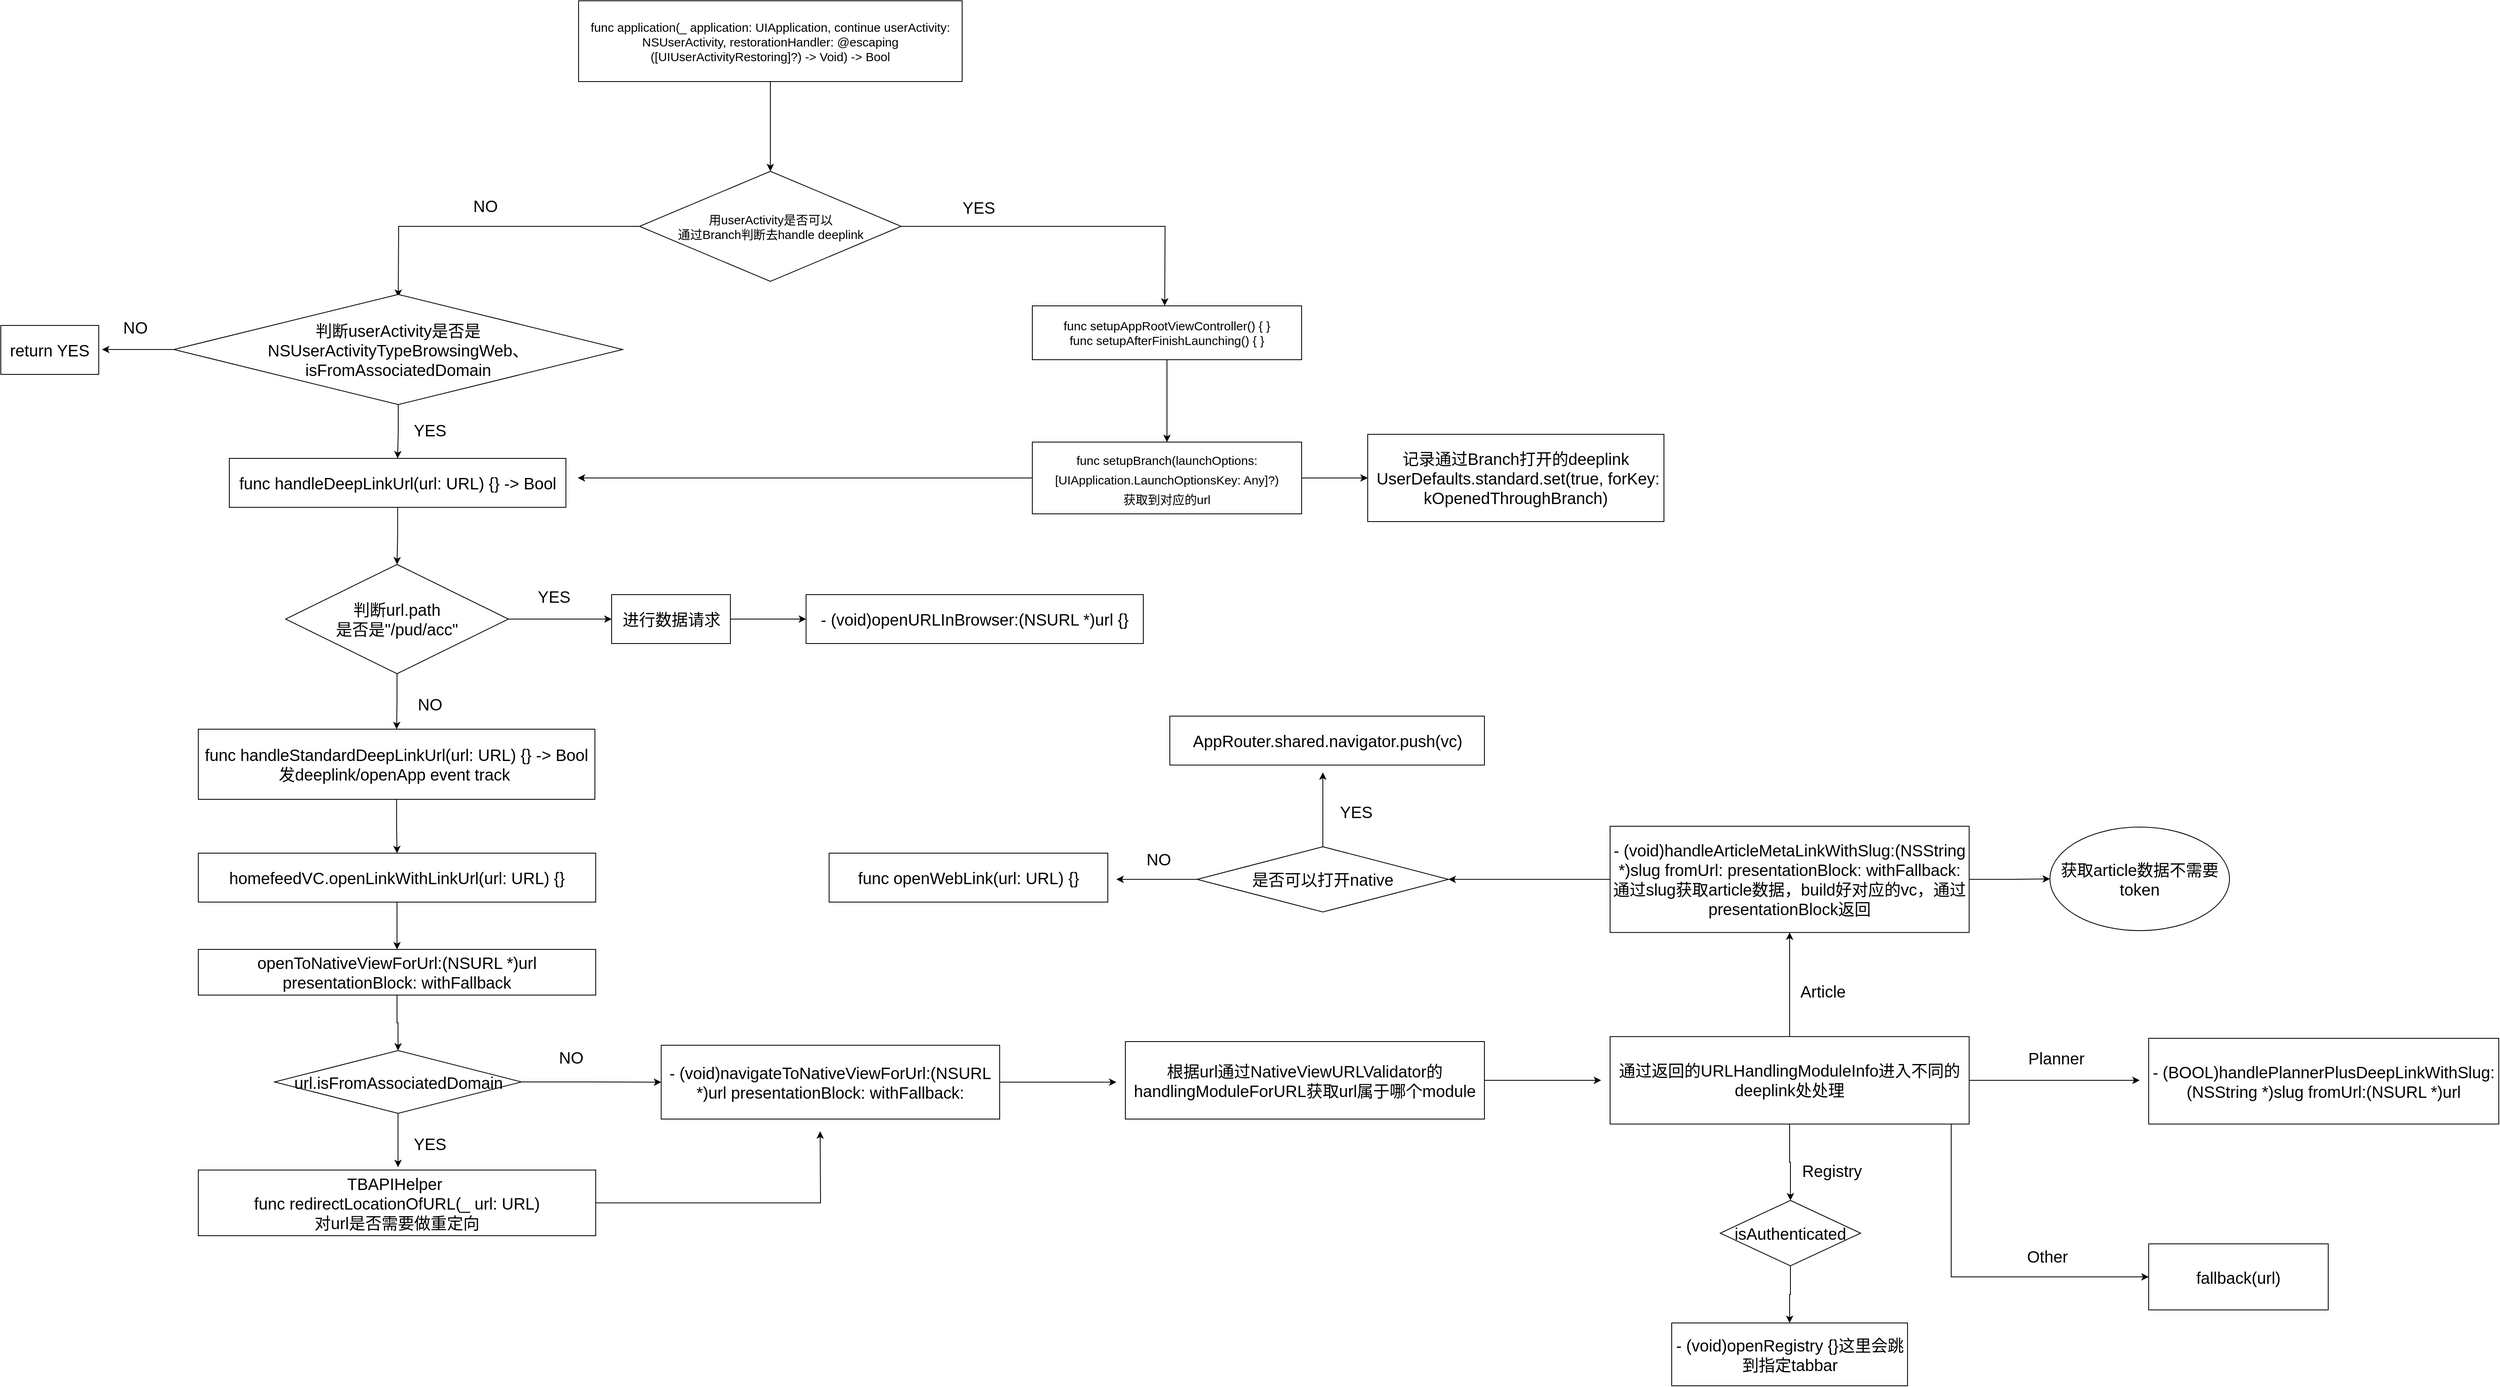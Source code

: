 <mxfile version="20.3.6" type="github">
  <diagram id="FDr8g_7TmeWDJbLXRSmU" name="Page-1">
    <mxGraphModel dx="1892" dy="1064" grid="1" gridSize="11" guides="1" tooltips="1" connect="1" arrows="1" fold="1" page="1" pageScale="1" pageWidth="3300" pageHeight="4681" math="0" shadow="0">
      <root>
        <mxCell id="0" />
        <mxCell id="1" parent="0" />
        <mxCell id="Dw6xoMdAvUMok9ZEsRMh-5" style="edgeStyle=orthogonalEdgeStyle;rounded=0;orthogonalLoop=1;jettySize=auto;html=1;entryX=0.5;entryY=0;entryDx=0;entryDy=0;fontSize=15;" edge="1" parent="1" source="Dw6xoMdAvUMok9ZEsRMh-1" target="Dw6xoMdAvUMok9ZEsRMh-2">
          <mxGeometry relative="1" as="geometry" />
        </mxCell>
        <mxCell id="Dw6xoMdAvUMok9ZEsRMh-1" value="&lt;font style=&quot;font-size: 15px;&quot;&gt;func application(_ application: UIApplication, continue userActivity: NSUserActivity, restorationHandler: @escaping ([UIUserActivityRestoring]?) -&amp;gt; Void) -&amp;gt; Bool&lt;/font&gt;" style="rounded=0;whiteSpace=wrap;html=1;" vertex="1" parent="1">
          <mxGeometry x="760" y="110" width="470" height="99" as="geometry" />
        </mxCell>
        <mxCell id="Dw6xoMdAvUMok9ZEsRMh-7" style="edgeStyle=orthogonalEdgeStyle;rounded=0;orthogonalLoop=1;jettySize=auto;html=1;fontSize=15;entryX=0.434;entryY=-0.005;entryDx=0;entryDy=0;entryPerimeter=0;exitX=1;exitY=0.5;exitDx=0;exitDy=0;" edge="1" parent="1" source="Dw6xoMdAvUMok9ZEsRMh-2">
          <mxGeometry relative="1" as="geometry">
            <mxPoint x="1478.22" y="483.725" as="targetPoint" />
            <mxPoint x="1174.08" y="386.571" as="sourcePoint" />
          </mxGeometry>
        </mxCell>
        <mxCell id="Dw6xoMdAvUMok9ZEsRMh-14" style="edgeStyle=orthogonalEdgeStyle;rounded=0;orthogonalLoop=1;jettySize=auto;html=1;fontSize=20;" edge="1" parent="1" source="Dw6xoMdAvUMok9ZEsRMh-2">
          <mxGeometry relative="1" as="geometry">
            <mxPoint x="539.0" y="473" as="targetPoint" />
          </mxGeometry>
        </mxCell>
        <mxCell id="Dw6xoMdAvUMok9ZEsRMh-2" value="用userActivity是否可以&lt;br&gt;通过Branch判断去handle deeplink" style="rhombus;whiteSpace=wrap;html=1;fontSize=15;" vertex="1" parent="1">
          <mxGeometry x="834.75" y="319" width="320.5" height="135" as="geometry" />
        </mxCell>
        <mxCell id="Dw6xoMdAvUMok9ZEsRMh-10" style="edgeStyle=orthogonalEdgeStyle;rounded=0;orthogonalLoop=1;jettySize=auto;html=1;fontSize=20;" edge="1" parent="1" source="Dw6xoMdAvUMok9ZEsRMh-6" target="Dw6xoMdAvUMok9ZEsRMh-9">
          <mxGeometry relative="1" as="geometry" />
        </mxCell>
        <mxCell id="Dw6xoMdAvUMok9ZEsRMh-6" value="func&amp;nbsp;setupAppRootViewController() { }&lt;br&gt;func&amp;nbsp;setupAfterFinishLaunching() { }&lt;br&gt;" style="rounded=0;whiteSpace=wrap;html=1;fontSize=15;" vertex="1" parent="1">
          <mxGeometry x="1316" y="484" width="330" height="66" as="geometry" />
        </mxCell>
        <mxCell id="Dw6xoMdAvUMok9ZEsRMh-8" value="&lt;span style=&quot;font-size: 20px;&quot;&gt;YES&lt;/span&gt;" style="text;html=1;align=center;verticalAlign=middle;resizable=0;points=[];autosize=1;strokeColor=none;fillColor=none;fontSize=15;" vertex="1" parent="1">
          <mxGeometry x="1217" y="346" width="66" height="33" as="geometry" />
        </mxCell>
        <mxCell id="Dw6xoMdAvUMok9ZEsRMh-30" style="edgeStyle=orthogonalEdgeStyle;rounded=0;orthogonalLoop=1;jettySize=auto;html=1;entryX=0;entryY=0.5;entryDx=0;entryDy=0;fontSize=20;" edge="1" parent="1" source="Dw6xoMdAvUMok9ZEsRMh-9" target="Dw6xoMdAvUMok9ZEsRMh-11">
          <mxGeometry relative="1" as="geometry" />
        </mxCell>
        <mxCell id="Dw6xoMdAvUMok9ZEsRMh-35" style="edgeStyle=orthogonalEdgeStyle;rounded=0;orthogonalLoop=1;jettySize=auto;html=1;fontSize=20;" edge="1" parent="1" source="Dw6xoMdAvUMok9ZEsRMh-9">
          <mxGeometry relative="1" as="geometry">
            <mxPoint x="759" y="695.0" as="targetPoint" />
          </mxGeometry>
        </mxCell>
        <mxCell id="Dw6xoMdAvUMok9ZEsRMh-9" value="&lt;span style=&quot;font-size: 15px;&quot;&gt;func setupBranch(launchOptions: [UIApplication.LaunchOptionsKey: Any]?)&lt;br&gt;获取到对应的url&lt;br&gt;&lt;/span&gt;" style="rounded=0;whiteSpace=wrap;html=1;fontSize=20;" vertex="1" parent="1">
          <mxGeometry x="1316" y="651" width="330" height="88" as="geometry" />
        </mxCell>
        <mxCell id="Dw6xoMdAvUMok9ZEsRMh-11" value="记录通过Branch打开的deeplink&lt;br&gt;&amp;nbsp;UserDefaults.standard.set(true, forKey: kOpenedThroughBranch)" style="rounded=0;whiteSpace=wrap;html=1;fontSize=20;" vertex="1" parent="1">
          <mxGeometry x="1727" y="641.5" width="363" height="107" as="geometry" />
        </mxCell>
        <mxCell id="Dw6xoMdAvUMok9ZEsRMh-15" value="NO" style="text;html=1;strokeColor=none;fillColor=none;align=center;verticalAlign=middle;whiteSpace=wrap;rounded=0;fontSize=20;" vertex="1" parent="1">
          <mxGeometry x="616" y="346" width="60" height="30" as="geometry" />
        </mxCell>
        <mxCell id="Dw6xoMdAvUMok9ZEsRMh-18" style="edgeStyle=orthogonalEdgeStyle;rounded=0;orthogonalLoop=1;jettySize=auto;html=1;fontSize=20;" edge="1" parent="1" source="Dw6xoMdAvUMok9ZEsRMh-16">
          <mxGeometry relative="1" as="geometry">
            <mxPoint x="176" y="537.5" as="targetPoint" />
          </mxGeometry>
        </mxCell>
        <mxCell id="Dw6xoMdAvUMok9ZEsRMh-21" style="edgeStyle=orthogonalEdgeStyle;rounded=0;orthogonalLoop=1;jettySize=auto;html=1;entryX=0.5;entryY=0;entryDx=0;entryDy=0;fontSize=20;" edge="1" parent="1" source="Dw6xoMdAvUMok9ZEsRMh-16" target="Dw6xoMdAvUMok9ZEsRMh-20">
          <mxGeometry relative="1" as="geometry" />
        </mxCell>
        <mxCell id="Dw6xoMdAvUMok9ZEsRMh-16" value="判断userActivity是否是&lt;br&gt;NSUserActivityTypeBrowsingWeb、&lt;br&gt;isFromAssociatedDomain" style="rhombus;whiteSpace=wrap;html=1;fontSize=20;" vertex="1" parent="1">
          <mxGeometry x="264" y="470" width="550" height="135" as="geometry" />
        </mxCell>
        <mxCell id="Dw6xoMdAvUMok9ZEsRMh-17" value="return YES" style="rounded=0;whiteSpace=wrap;html=1;fontSize=20;" vertex="1" parent="1">
          <mxGeometry x="52" y="508" width="120" height="60" as="geometry" />
        </mxCell>
        <mxCell id="Dw6xoMdAvUMok9ZEsRMh-19" value="NO" style="text;html=1;strokeColor=none;fillColor=none;align=center;verticalAlign=middle;whiteSpace=wrap;rounded=0;fontSize=20;" vertex="1" parent="1">
          <mxGeometry x="187" y="495" width="60" height="30" as="geometry" />
        </mxCell>
        <mxCell id="Dw6xoMdAvUMok9ZEsRMh-24" value="" style="edgeStyle=orthogonalEdgeStyle;rounded=0;orthogonalLoop=1;jettySize=auto;html=1;fontSize=20;" edge="1" parent="1" source="Dw6xoMdAvUMok9ZEsRMh-20" target="Dw6xoMdAvUMok9ZEsRMh-23">
          <mxGeometry relative="1" as="geometry" />
        </mxCell>
        <mxCell id="Dw6xoMdAvUMok9ZEsRMh-20" value="func handleDeepLinkUrl(url: URL) {} -&amp;gt; Bool" style="rounded=0;whiteSpace=wrap;html=1;fontSize=20;" vertex="1" parent="1">
          <mxGeometry x="332" y="671" width="412.5" height="60" as="geometry" />
        </mxCell>
        <mxCell id="Dw6xoMdAvUMok9ZEsRMh-22" value="YES" style="text;html=1;strokeColor=none;fillColor=none;align=center;verticalAlign=middle;whiteSpace=wrap;rounded=0;fontSize=20;" vertex="1" parent="1">
          <mxGeometry x="548" y="621" width="60" height="30" as="geometry" />
        </mxCell>
        <mxCell id="Dw6xoMdAvUMok9ZEsRMh-26" value="" style="edgeStyle=orthogonalEdgeStyle;rounded=0;orthogonalLoop=1;jettySize=auto;html=1;fontSize=20;" edge="1" parent="1" source="Dw6xoMdAvUMok9ZEsRMh-23" target="Dw6xoMdAvUMok9ZEsRMh-25">
          <mxGeometry relative="1" as="geometry" />
        </mxCell>
        <mxCell id="Dw6xoMdAvUMok9ZEsRMh-33" value="" style="edgeStyle=orthogonalEdgeStyle;rounded=0;orthogonalLoop=1;jettySize=auto;html=1;fontSize=20;" edge="1" parent="1" source="Dw6xoMdAvUMok9ZEsRMh-23" target="Dw6xoMdAvUMok9ZEsRMh-32">
          <mxGeometry relative="1" as="geometry" />
        </mxCell>
        <mxCell id="Dw6xoMdAvUMok9ZEsRMh-23" value="判断url.path&lt;br&gt;是否是&quot;/pud/acc&quot;" style="rhombus;whiteSpace=wrap;html=1;fontSize=20;rounded=0;" vertex="1" parent="1">
          <mxGeometry x="401" y="801" width="273" height="134" as="geometry" />
        </mxCell>
        <mxCell id="Dw6xoMdAvUMok9ZEsRMh-75" value="" style="edgeStyle=orthogonalEdgeStyle;rounded=0;orthogonalLoop=1;jettySize=auto;html=1;fontSize=20;" edge="1" parent="1" source="Dw6xoMdAvUMok9ZEsRMh-25" target="Dw6xoMdAvUMok9ZEsRMh-74">
          <mxGeometry relative="1" as="geometry" />
        </mxCell>
        <mxCell id="Dw6xoMdAvUMok9ZEsRMh-25" value="进行数据请求" style="whiteSpace=wrap;html=1;fontSize=20;rounded=0;" vertex="1" parent="1">
          <mxGeometry x="800.5" y="838" width="145.5" height="60" as="geometry" />
        </mxCell>
        <mxCell id="Dw6xoMdAvUMok9ZEsRMh-28" value="YES" style="text;html=1;strokeColor=none;fillColor=none;align=center;verticalAlign=middle;whiteSpace=wrap;rounded=0;fontSize=20;" vertex="1" parent="1">
          <mxGeometry x="700" y="825" width="60" height="30" as="geometry" />
        </mxCell>
        <mxCell id="Dw6xoMdAvUMok9ZEsRMh-38" style="edgeStyle=orthogonalEdgeStyle;rounded=0;orthogonalLoop=1;jettySize=auto;html=1;entryX=0.5;entryY=0;entryDx=0;entryDy=0;fontSize=20;" edge="1" parent="1" source="Dw6xoMdAvUMok9ZEsRMh-32" target="Dw6xoMdAvUMok9ZEsRMh-36">
          <mxGeometry relative="1" as="geometry" />
        </mxCell>
        <mxCell id="Dw6xoMdAvUMok9ZEsRMh-32" value="func handleStandardDeepLinkUrl(url: URL) {} -&amp;gt; Bool&lt;br&gt;发deeplink/openApp event track&amp;nbsp;" style="whiteSpace=wrap;html=1;fontSize=20;rounded=0;" vertex="1" parent="1">
          <mxGeometry x="294" y="1003" width="486" height="86" as="geometry" />
        </mxCell>
        <mxCell id="Dw6xoMdAvUMok9ZEsRMh-34" value="NO" style="text;html=1;strokeColor=none;fillColor=none;align=center;verticalAlign=middle;whiteSpace=wrap;rounded=0;fontSize=20;" vertex="1" parent="1">
          <mxGeometry x="548" y="957" width="60" height="30" as="geometry" />
        </mxCell>
        <mxCell id="Dw6xoMdAvUMok9ZEsRMh-41" style="edgeStyle=orthogonalEdgeStyle;rounded=0;orthogonalLoop=1;jettySize=auto;html=1;entryX=0.5;entryY=0;entryDx=0;entryDy=0;fontSize=20;" edge="1" parent="1" source="Dw6xoMdAvUMok9ZEsRMh-36" target="Dw6xoMdAvUMok9ZEsRMh-39">
          <mxGeometry relative="1" as="geometry" />
        </mxCell>
        <mxCell id="Dw6xoMdAvUMok9ZEsRMh-36" value="homefeedVC.openLinkWithLinkUrl(url: URL) {}" style="whiteSpace=wrap;html=1;fontSize=20;rounded=0;" vertex="1" parent="1">
          <mxGeometry x="294" y="1155" width="487" height="60" as="geometry" />
        </mxCell>
        <mxCell id="Dw6xoMdAvUMok9ZEsRMh-43" value="" style="edgeStyle=orthogonalEdgeStyle;rounded=0;orthogonalLoop=1;jettySize=auto;html=1;fontSize=20;" edge="1" parent="1" source="Dw6xoMdAvUMok9ZEsRMh-39" target="Dw6xoMdAvUMok9ZEsRMh-42">
          <mxGeometry relative="1" as="geometry" />
        </mxCell>
        <mxCell id="Dw6xoMdAvUMok9ZEsRMh-39" value="openToNativeViewForUrl:(NSURL *)url presentationBlock: withFallback" style="whiteSpace=wrap;html=1;fontSize=20;rounded=0;" vertex="1" parent="1">
          <mxGeometry x="294" y="1273" width="487" height="56" as="geometry" />
        </mxCell>
        <mxCell id="Dw6xoMdAvUMok9ZEsRMh-49" style="edgeStyle=orthogonalEdgeStyle;rounded=0;orthogonalLoop=1;jettySize=auto;html=1;fontSize=20;" edge="1" parent="1" source="Dw6xoMdAvUMok9ZEsRMh-42">
          <mxGeometry relative="1" as="geometry">
            <mxPoint x="538.75" y="1540" as="targetPoint" />
          </mxGeometry>
        </mxCell>
        <mxCell id="Dw6xoMdAvUMok9ZEsRMh-52" value="" style="edgeStyle=orthogonalEdgeStyle;rounded=0;orthogonalLoop=1;jettySize=auto;html=1;fontSize=20;" edge="1" parent="1" source="Dw6xoMdAvUMok9ZEsRMh-42" target="Dw6xoMdAvUMok9ZEsRMh-51">
          <mxGeometry relative="1" as="geometry" />
        </mxCell>
        <mxCell id="Dw6xoMdAvUMok9ZEsRMh-42" value="url.isFromAssociatedDomain" style="rhombus;whiteSpace=wrap;html=1;fontSize=20;rounded=0;" vertex="1" parent="1">
          <mxGeometry x="387.5" y="1397" width="302.5" height="77" as="geometry" />
        </mxCell>
        <mxCell id="Dw6xoMdAvUMok9ZEsRMh-54" style="edgeStyle=orthogonalEdgeStyle;rounded=0;orthogonalLoop=1;jettySize=auto;html=1;fontSize=20;" edge="1" parent="1" source="Dw6xoMdAvUMok9ZEsRMh-44">
          <mxGeometry relative="1" as="geometry">
            <mxPoint x="1056" y="1496" as="targetPoint" />
          </mxGeometry>
        </mxCell>
        <mxCell id="Dw6xoMdAvUMok9ZEsRMh-44" value="&lt;div&gt;TBAPIHelper&amp;nbsp;&lt;/div&gt;&lt;div&gt;func redirectLocationOfURL(_ url: URL)&lt;/div&gt;&lt;div&gt;对url是否需要做重定向&lt;/div&gt;" style="whiteSpace=wrap;html=1;fontSize=20;rounded=0;" vertex="1" parent="1">
          <mxGeometry x="294" y="1543.5" width="487" height="80.5" as="geometry" />
        </mxCell>
        <mxCell id="Dw6xoMdAvUMok9ZEsRMh-50" value="YES" style="text;html=1;strokeColor=none;fillColor=none;align=center;verticalAlign=middle;whiteSpace=wrap;rounded=0;fontSize=20;" vertex="1" parent="1">
          <mxGeometry x="548" y="1496" width="60" height="30" as="geometry" />
        </mxCell>
        <mxCell id="Dw6xoMdAvUMok9ZEsRMh-57" style="edgeStyle=orthogonalEdgeStyle;rounded=0;orthogonalLoop=1;jettySize=auto;html=1;fontSize=20;" edge="1" parent="1" source="Dw6xoMdAvUMok9ZEsRMh-51">
          <mxGeometry relative="1" as="geometry">
            <mxPoint x="1419" y="1435.75" as="targetPoint" />
          </mxGeometry>
        </mxCell>
        <mxCell id="Dw6xoMdAvUMok9ZEsRMh-51" value="- (void)navigateToNativeViewForUrl:(NSURL *)url presentationBlock: withFallback:" style="whiteSpace=wrap;html=1;fontSize=20;rounded=0;" vertex="1" parent="1">
          <mxGeometry x="861.25" y="1390.5" width="414.75" height="90.5" as="geometry" />
        </mxCell>
        <mxCell id="Dw6xoMdAvUMok9ZEsRMh-53" value="NO" style="text;html=1;strokeColor=none;fillColor=none;align=center;verticalAlign=middle;whiteSpace=wrap;rounded=0;fontSize=20;" vertex="1" parent="1">
          <mxGeometry x="721" y="1390" width="60" height="30" as="geometry" />
        </mxCell>
        <mxCell id="Dw6xoMdAvUMok9ZEsRMh-60" style="edgeStyle=orthogonalEdgeStyle;rounded=0;orthogonalLoop=1;jettySize=auto;html=1;fontSize=20;" edge="1" parent="1" source="Dw6xoMdAvUMok9ZEsRMh-55">
          <mxGeometry relative="1" as="geometry">
            <mxPoint x="2013" y="1433.5" as="targetPoint" />
          </mxGeometry>
        </mxCell>
        <mxCell id="Dw6xoMdAvUMok9ZEsRMh-55" value="根据url通过NativeViewURLValidator的handlingModuleForURL获取url属于哪个module" style="whiteSpace=wrap;html=1;fontSize=20;rounded=0;" vertex="1" parent="1">
          <mxGeometry x="1430" y="1386" width="440" height="95" as="geometry" />
        </mxCell>
        <mxCell id="Dw6xoMdAvUMok9ZEsRMh-63" style="edgeStyle=orthogonalEdgeStyle;rounded=0;orthogonalLoop=1;jettySize=auto;html=1;fontSize=20;entryX=0.5;entryY=1;entryDx=0;entryDy=0;" edge="1" parent="1" source="Dw6xoMdAvUMok9ZEsRMh-58" target="Dw6xoMdAvUMok9ZEsRMh-61">
          <mxGeometry relative="1" as="geometry">
            <mxPoint x="2244" y="1298" as="targetPoint" />
          </mxGeometry>
        </mxCell>
        <mxCell id="Dw6xoMdAvUMok9ZEsRMh-84" value="" style="edgeStyle=orthogonalEdgeStyle;rounded=0;orthogonalLoop=1;jettySize=auto;html=1;fontSize=20;" edge="1" parent="1" source="Dw6xoMdAvUMok9ZEsRMh-58" target="Dw6xoMdAvUMok9ZEsRMh-83">
          <mxGeometry relative="1" as="geometry" />
        </mxCell>
        <mxCell id="Dw6xoMdAvUMok9ZEsRMh-90" style="edgeStyle=orthogonalEdgeStyle;rounded=0;orthogonalLoop=1;jettySize=auto;html=1;fontSize=20;" edge="1" parent="1" source="Dw6xoMdAvUMok9ZEsRMh-58">
          <mxGeometry relative="1" as="geometry">
            <mxPoint x="2673" y="1433.495" as="targetPoint" />
          </mxGeometry>
        </mxCell>
        <mxCell id="Dw6xoMdAvUMok9ZEsRMh-99" style="edgeStyle=orthogonalEdgeStyle;rounded=0;orthogonalLoop=1;jettySize=auto;html=1;entryX=0;entryY=0.5;entryDx=0;entryDy=0;fontSize=20;" edge="1" parent="1" source="Dw6xoMdAvUMok9ZEsRMh-58" target="Dw6xoMdAvUMok9ZEsRMh-92">
          <mxGeometry relative="1" as="geometry">
            <Array as="points">
              <mxPoint x="2442" y="1675" />
            </Array>
          </mxGeometry>
        </mxCell>
        <mxCell id="Dw6xoMdAvUMok9ZEsRMh-58" value="通过返回的URLHandlingModuleInfo进入不同的deeplink处处理" style="whiteSpace=wrap;html=1;fontSize=20;rounded=0;" vertex="1" parent="1">
          <mxGeometry x="2024" y="1379.87" width="440" height="107.25" as="geometry" />
        </mxCell>
        <mxCell id="Dw6xoMdAvUMok9ZEsRMh-68" style="edgeStyle=orthogonalEdgeStyle;rounded=0;orthogonalLoop=1;jettySize=auto;html=1;entryX=1;entryY=0.5;entryDx=0;entryDy=0;fontSize=20;" edge="1" parent="1" source="Dw6xoMdAvUMok9ZEsRMh-61" target="Dw6xoMdAvUMok9ZEsRMh-66">
          <mxGeometry relative="1" as="geometry" />
        </mxCell>
        <mxCell id="Dw6xoMdAvUMok9ZEsRMh-77" value="" style="edgeStyle=orthogonalEdgeStyle;rounded=0;orthogonalLoop=1;jettySize=auto;html=1;fontSize=20;" edge="1" parent="1" source="Dw6xoMdAvUMok9ZEsRMh-61" target="Dw6xoMdAvUMok9ZEsRMh-76">
          <mxGeometry relative="1" as="geometry" />
        </mxCell>
        <mxCell id="Dw6xoMdAvUMok9ZEsRMh-61" value="- (void)handleArticleMetaLinkWithSlug:(NSString *)slug fromUrl: presentationBlock: withFallback:通过slug获取article数据，build好对应的vc，通过presentationBlock返回" style="whiteSpace=wrap;html=1;fontSize=20;rounded=0;" vertex="1" parent="1">
          <mxGeometry x="2024" y="1122" width="440" height="130.24" as="geometry" />
        </mxCell>
        <mxCell id="Dw6xoMdAvUMok9ZEsRMh-64" value="AppRouter.shared.navigator.push(vc)" style="whiteSpace=wrap;html=1;fontSize=20;rounded=0;" vertex="1" parent="1">
          <mxGeometry x="1484.5" y="987.0" width="385.5" height="60" as="geometry" />
        </mxCell>
        <mxCell id="Dw6xoMdAvUMok9ZEsRMh-70" style="edgeStyle=orthogonalEdgeStyle;rounded=0;orthogonalLoop=1;jettySize=auto;html=1;fontSize=20;" edge="1" parent="1" source="Dw6xoMdAvUMok9ZEsRMh-66">
          <mxGeometry relative="1" as="geometry">
            <mxPoint x="1672.0" y="1056" as="targetPoint" />
          </mxGeometry>
        </mxCell>
        <mxCell id="Dw6xoMdAvUMok9ZEsRMh-73" style="edgeStyle=orthogonalEdgeStyle;rounded=0;orthogonalLoop=1;jettySize=auto;html=1;fontSize=20;" edge="1" parent="1" source="Dw6xoMdAvUMok9ZEsRMh-66">
          <mxGeometry relative="1" as="geometry">
            <mxPoint x="1419" y="1187.12" as="targetPoint" />
          </mxGeometry>
        </mxCell>
        <mxCell id="Dw6xoMdAvUMok9ZEsRMh-66" value="是否可以打开native" style="rhombus;whiteSpace=wrap;html=1;fontSize=20;rounded=0;" vertex="1" parent="1">
          <mxGeometry x="1518" y="1147.12" width="308" height="80" as="geometry" />
        </mxCell>
        <mxCell id="Dw6xoMdAvUMok9ZEsRMh-71" value="YES" style="text;html=1;strokeColor=none;fillColor=none;align=center;verticalAlign=middle;whiteSpace=wrap;rounded=0;fontSize=20;" vertex="1" parent="1">
          <mxGeometry x="1683" y="1089" width="60" height="30" as="geometry" />
        </mxCell>
        <mxCell id="Dw6xoMdAvUMok9ZEsRMh-72" value="func openWebLink(url: URL) {}" style="whiteSpace=wrap;html=1;fontSize=20;rounded=0;" vertex="1" parent="1">
          <mxGeometry x="1067" y="1155" width="341.5" height="60" as="geometry" />
        </mxCell>
        <mxCell id="Dw6xoMdAvUMok9ZEsRMh-74" value="- (void)openURLInBrowser:(NSURL *)url {}" style="whiteSpace=wrap;html=1;fontSize=20;rounded=0;" vertex="1" parent="1">
          <mxGeometry x="1038.75" y="838" width="413.25" height="60" as="geometry" />
        </mxCell>
        <mxCell id="Dw6xoMdAvUMok9ZEsRMh-76" value="获取article数据不需要token" style="ellipse;whiteSpace=wrap;html=1;fontSize=20;rounded=0;" vertex="1" parent="1">
          <mxGeometry x="2563" y="1123" width="220" height="127" as="geometry" />
        </mxCell>
        <mxCell id="Dw6xoMdAvUMok9ZEsRMh-78" value="NO" style="text;html=1;strokeColor=none;fillColor=none;align=center;verticalAlign=middle;whiteSpace=wrap;rounded=0;fontSize=20;" vertex="1" parent="1">
          <mxGeometry x="1441" y="1147.12" width="60" height="30" as="geometry" />
        </mxCell>
        <mxCell id="Dw6xoMdAvUMok9ZEsRMh-79" value="Article" style="text;html=1;strokeColor=none;fillColor=none;align=center;verticalAlign=middle;whiteSpace=wrap;rounded=0;fontSize=20;" vertex="1" parent="1">
          <mxGeometry x="2255" y="1309" width="60" height="30" as="geometry" />
        </mxCell>
        <mxCell id="Dw6xoMdAvUMok9ZEsRMh-82" value="Registry&lt;br&gt;" style="text;html=1;strokeColor=none;fillColor=none;align=center;verticalAlign=middle;whiteSpace=wrap;rounded=0;fontSize=20;" vertex="1" parent="1">
          <mxGeometry x="2266" y="1529" width="60" height="30" as="geometry" />
        </mxCell>
        <mxCell id="Dw6xoMdAvUMok9ZEsRMh-87" style="edgeStyle=orthogonalEdgeStyle;rounded=0;orthogonalLoop=1;jettySize=auto;html=1;entryX=0.5;entryY=0;entryDx=0;entryDy=0;fontSize=20;" edge="1" parent="1" source="Dw6xoMdAvUMok9ZEsRMh-83" target="Dw6xoMdAvUMok9ZEsRMh-85">
          <mxGeometry relative="1" as="geometry" />
        </mxCell>
        <mxCell id="Dw6xoMdAvUMok9ZEsRMh-83" value="isAuthenticated" style="rhombus;whiteSpace=wrap;html=1;fontSize=20;rounded=0;" vertex="1" parent="1">
          <mxGeometry x="2159" y="1580.75" width="172" height="80.25" as="geometry" />
        </mxCell>
        <mxCell id="Dw6xoMdAvUMok9ZEsRMh-85" value="- (void)openRegistry {}这里会跳到指定tabbar" style="whiteSpace=wrap;html=1;fontSize=20;rounded=0;" vertex="1" parent="1">
          <mxGeometry x="2099.5" y="1731" width="289" height="77" as="geometry" />
        </mxCell>
        <mxCell id="Dw6xoMdAvUMok9ZEsRMh-88" value="- (BOOL)handlePlannerPlusDeepLinkWithSlug:(NSString *)slug fromUrl:(NSURL *)url" style="whiteSpace=wrap;html=1;fontSize=20;rounded=0;" vertex="1" parent="1">
          <mxGeometry x="2684" y="1381.99" width="429" height="105.13" as="geometry" />
        </mxCell>
        <mxCell id="Dw6xoMdAvUMok9ZEsRMh-91" value="Planner" style="text;html=1;strokeColor=none;fillColor=none;align=center;verticalAlign=middle;whiteSpace=wrap;rounded=0;fontSize=20;" vertex="1" parent="1">
          <mxGeometry x="2541" y="1391" width="60" height="30" as="geometry" />
        </mxCell>
        <mxCell id="Dw6xoMdAvUMok9ZEsRMh-92" value="fallback(url)" style="whiteSpace=wrap;html=1;fontSize=20;rounded=0;" vertex="1" parent="1">
          <mxGeometry x="2684" y="1634" width="220" height="81" as="geometry" />
        </mxCell>
        <mxCell id="Dw6xoMdAvUMok9ZEsRMh-100" value="Other" style="text;html=1;strokeColor=none;fillColor=none;align=center;verticalAlign=middle;whiteSpace=wrap;rounded=0;fontSize=20;" vertex="1" parent="1">
          <mxGeometry x="2530" y="1634" width="60" height="30" as="geometry" />
        </mxCell>
      </root>
    </mxGraphModel>
  </diagram>
</mxfile>
